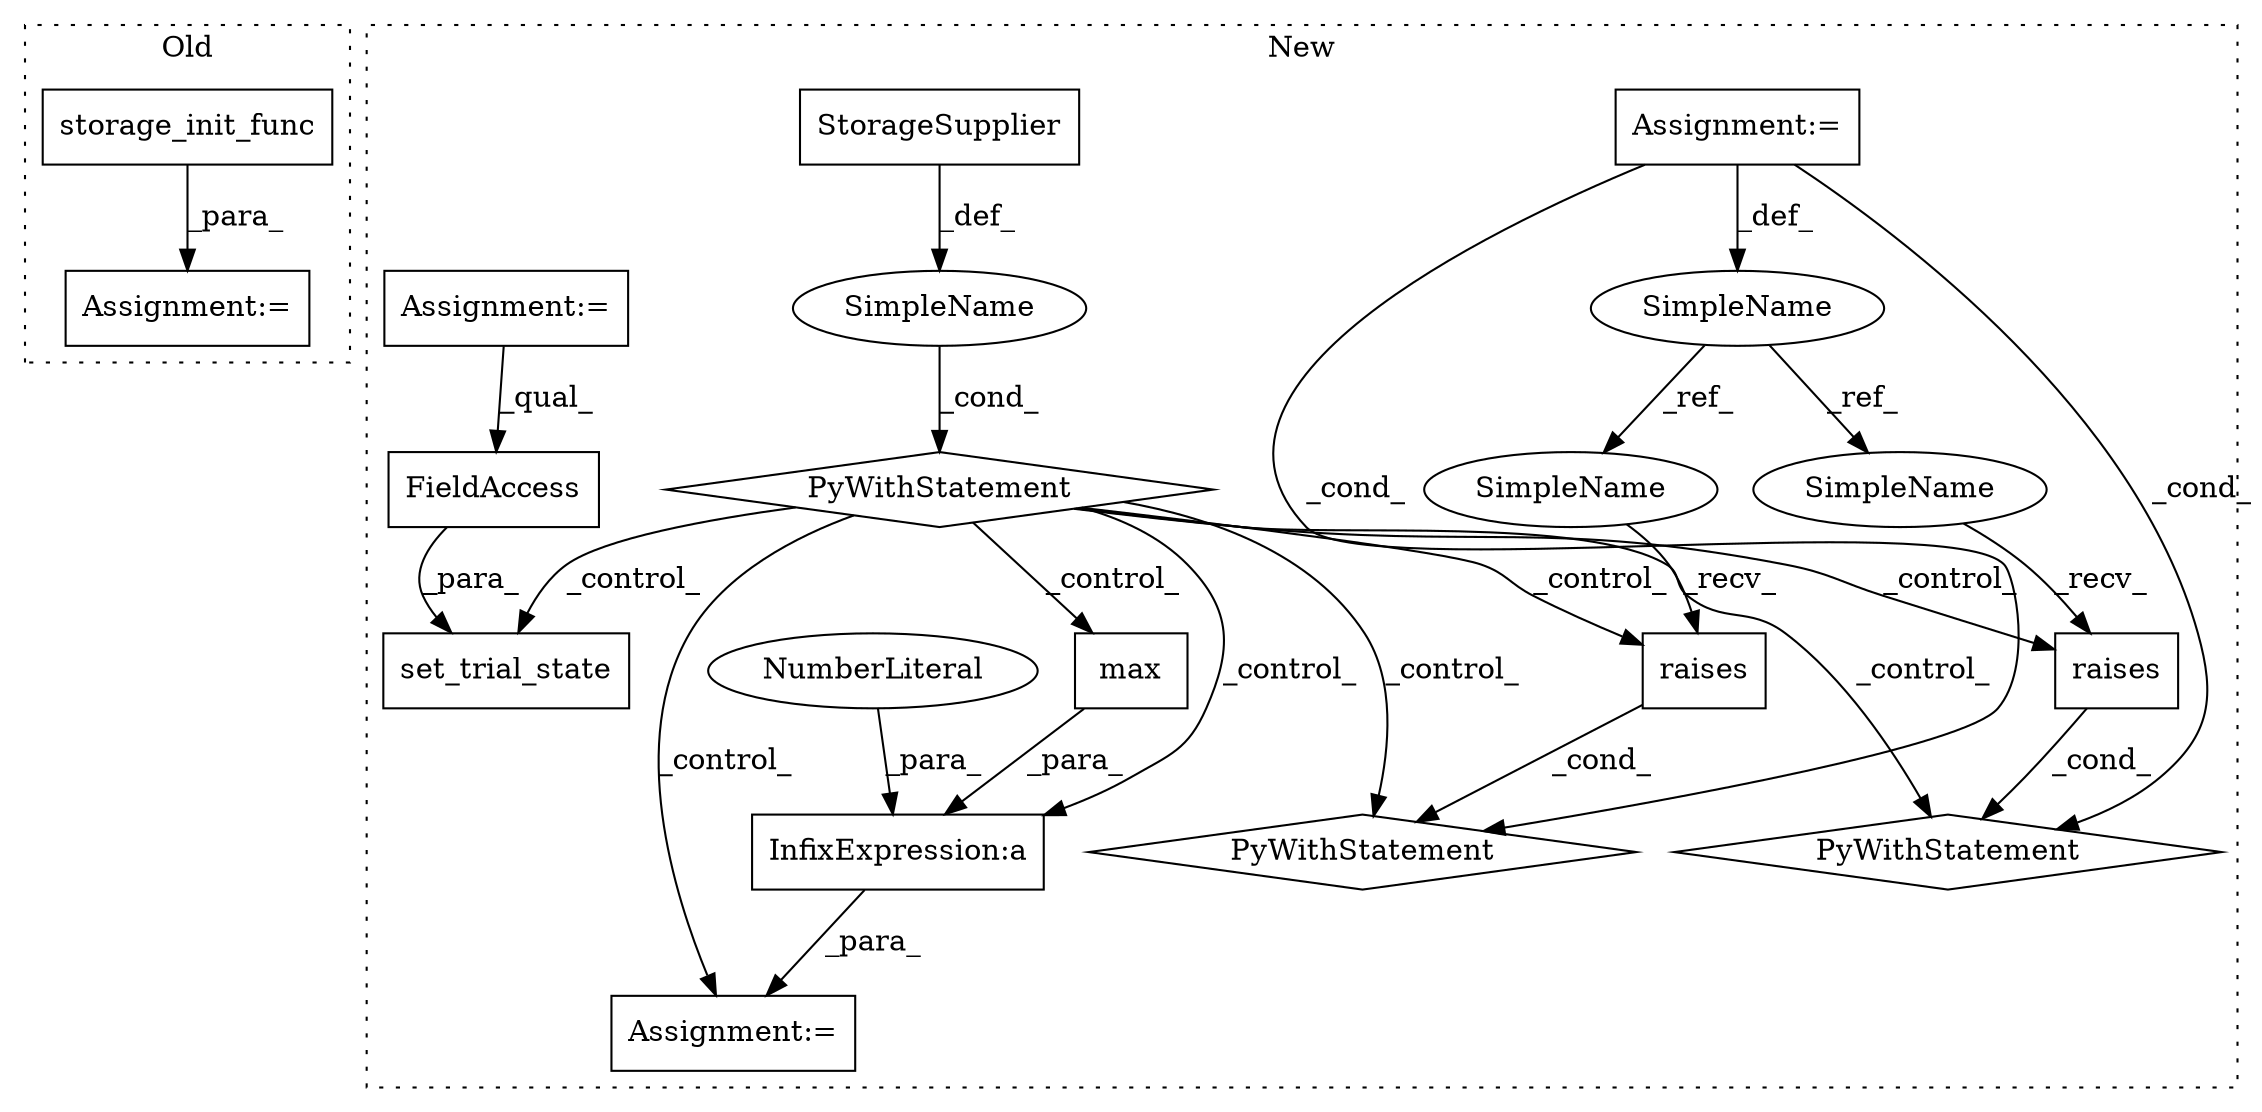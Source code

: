 digraph G {
subgraph cluster0 {
1 [label="storage_init_func" a="32" s="15979" l="19" shape="box"];
5 [label="Assignment:=" a="7" s="15978" l="1" shape="box"];
label = "Old";
style="dotted";
}
subgraph cluster1 {
2 [label="raises" a="32" s="32032,32051" l="7,1" shape="box"];
3 [label="SimpleName" a="42" s="" l="" shape="ellipse"];
4 [label="PyWithStatement" a="104" s="32015,32052" l="10,2" shape="diamond"];
6 [label="Assignment:=" a="7" s="30579" l="6" shape="box"];
7 [label="PyWithStatement" a="104" s="30747,30786" l="10,2" shape="diamond"];
8 [label="StorageSupplier" a="32" s="30757,30785" l="16,1" shape="box"];
9 [label="raises" a="32" s="31843,31858" l="7,1" shape="box"];
10 [label="InfixExpression:a" a="27" s="31813" l="3" shape="box"];
11 [label="NumberLiteral" a="34" s="31816" l="1" shape="ellipse"];
12 [label="PyWithStatement" a="104" s="31826,31859" l="10,2" shape="diamond"];
13 [label="SimpleName" a="42" s="30579" l="6" shape="ellipse"];
14 [label="Assignment:=" a="7" s="31774" l="1" shape="box"];
15 [label="max" a="32" s="31776,31812" l="4,1" shape="box"];
16 [label="set_trial_state" a="32" s="31960,32006" l="16,1" shape="box"];
17 [label="FieldAccess" a="22" s="31987" l="19" shape="box"];
18 [label="Assignment:=" a="7" s="30595" l="10" shape="box"];
19 [label="SimpleName" a="42" s="32025" l="6" shape="ellipse"];
20 [label="SimpleName" a="42" s="31836" l="6" shape="ellipse"];
label = "New";
style="dotted";
}
1 -> 5 [label="_para_"];
2 -> 4 [label="_cond_"];
3 -> 7 [label="_cond_"];
6 -> 13 [label="_def_"];
6 -> 4 [label="_cond_"];
6 -> 12 [label="_cond_"];
7 -> 2 [label="_control_"];
7 -> 12 [label="_control_"];
7 -> 15 [label="_control_"];
7 -> 10 [label="_control_"];
7 -> 9 [label="_control_"];
7 -> 16 [label="_control_"];
7 -> 4 [label="_control_"];
7 -> 14 [label="_control_"];
8 -> 3 [label="_def_"];
9 -> 12 [label="_cond_"];
10 -> 14 [label="_para_"];
11 -> 10 [label="_para_"];
13 -> 19 [label="_ref_"];
13 -> 20 [label="_ref_"];
15 -> 10 [label="_para_"];
17 -> 16 [label="_para_"];
18 -> 17 [label="_qual_"];
19 -> 2 [label="_recv_"];
20 -> 9 [label="_recv_"];
}